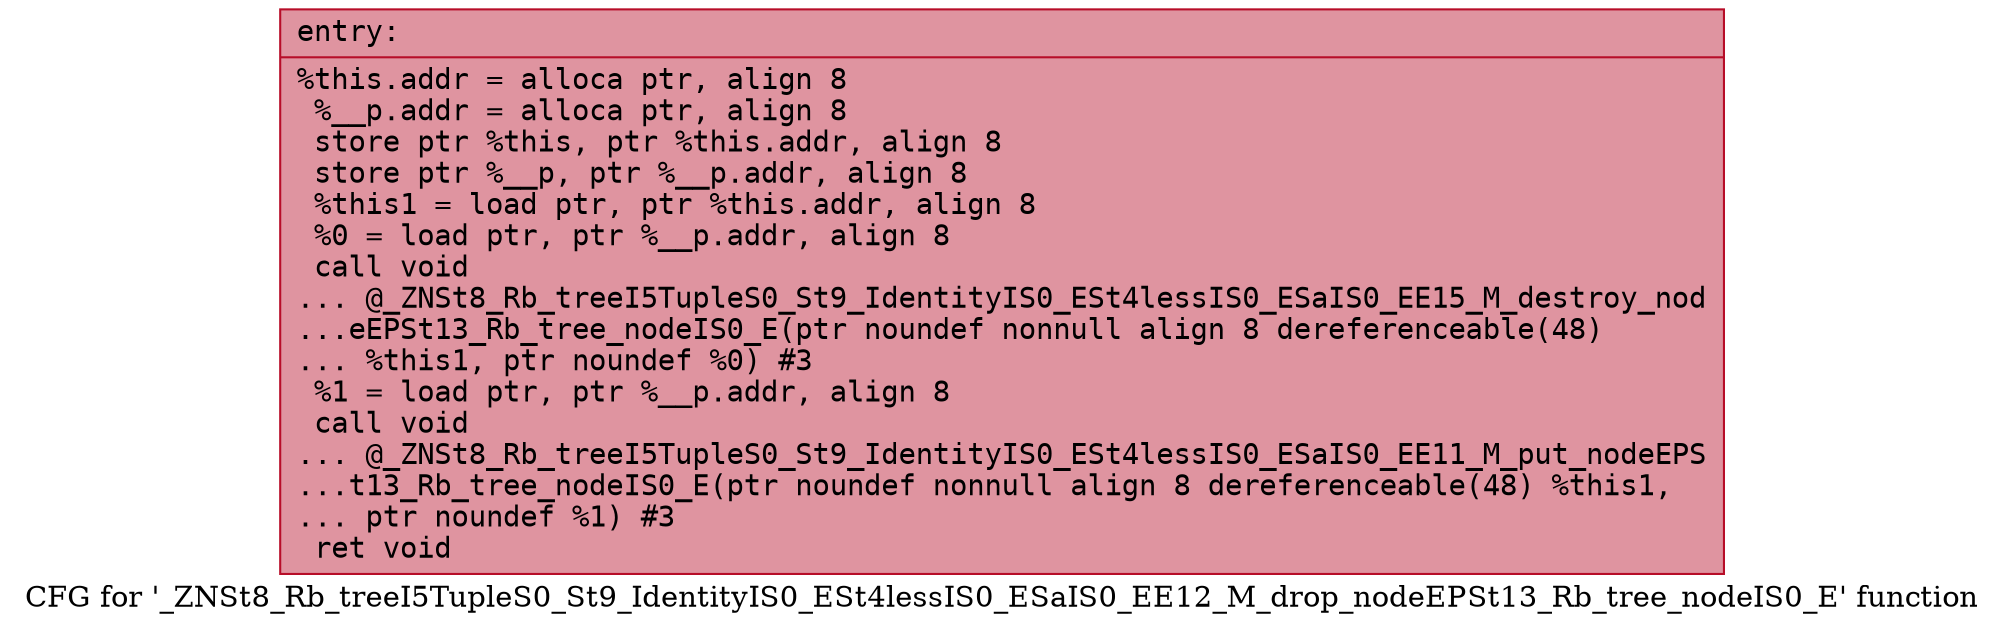 digraph "CFG for '_ZNSt8_Rb_treeI5TupleS0_St9_IdentityIS0_ESt4lessIS0_ESaIS0_EE12_M_drop_nodeEPSt13_Rb_tree_nodeIS0_E' function" {
	label="CFG for '_ZNSt8_Rb_treeI5TupleS0_St9_IdentityIS0_ESt4lessIS0_ESaIS0_EE12_M_drop_nodeEPSt13_Rb_tree_nodeIS0_E' function";

	Node0x55dab480ee10 [shape=record,color="#b70d28ff", style=filled, fillcolor="#b70d2870" fontname="Courier",label="{entry:\l|  %this.addr = alloca ptr, align 8\l  %__p.addr = alloca ptr, align 8\l  store ptr %this, ptr %this.addr, align 8\l  store ptr %__p, ptr %__p.addr, align 8\l  %this1 = load ptr, ptr %this.addr, align 8\l  %0 = load ptr, ptr %__p.addr, align 8\l  call void\l... @_ZNSt8_Rb_treeI5TupleS0_St9_IdentityIS0_ESt4lessIS0_ESaIS0_EE15_M_destroy_nod\l...eEPSt13_Rb_tree_nodeIS0_E(ptr noundef nonnull align 8 dereferenceable(48)\l... %this1, ptr noundef %0) #3\l  %1 = load ptr, ptr %__p.addr, align 8\l  call void\l... @_ZNSt8_Rb_treeI5TupleS0_St9_IdentityIS0_ESt4lessIS0_ESaIS0_EE11_M_put_nodeEPS\l...t13_Rb_tree_nodeIS0_E(ptr noundef nonnull align 8 dereferenceable(48) %this1,\l... ptr noundef %1) #3\l  ret void\l}"];
}
